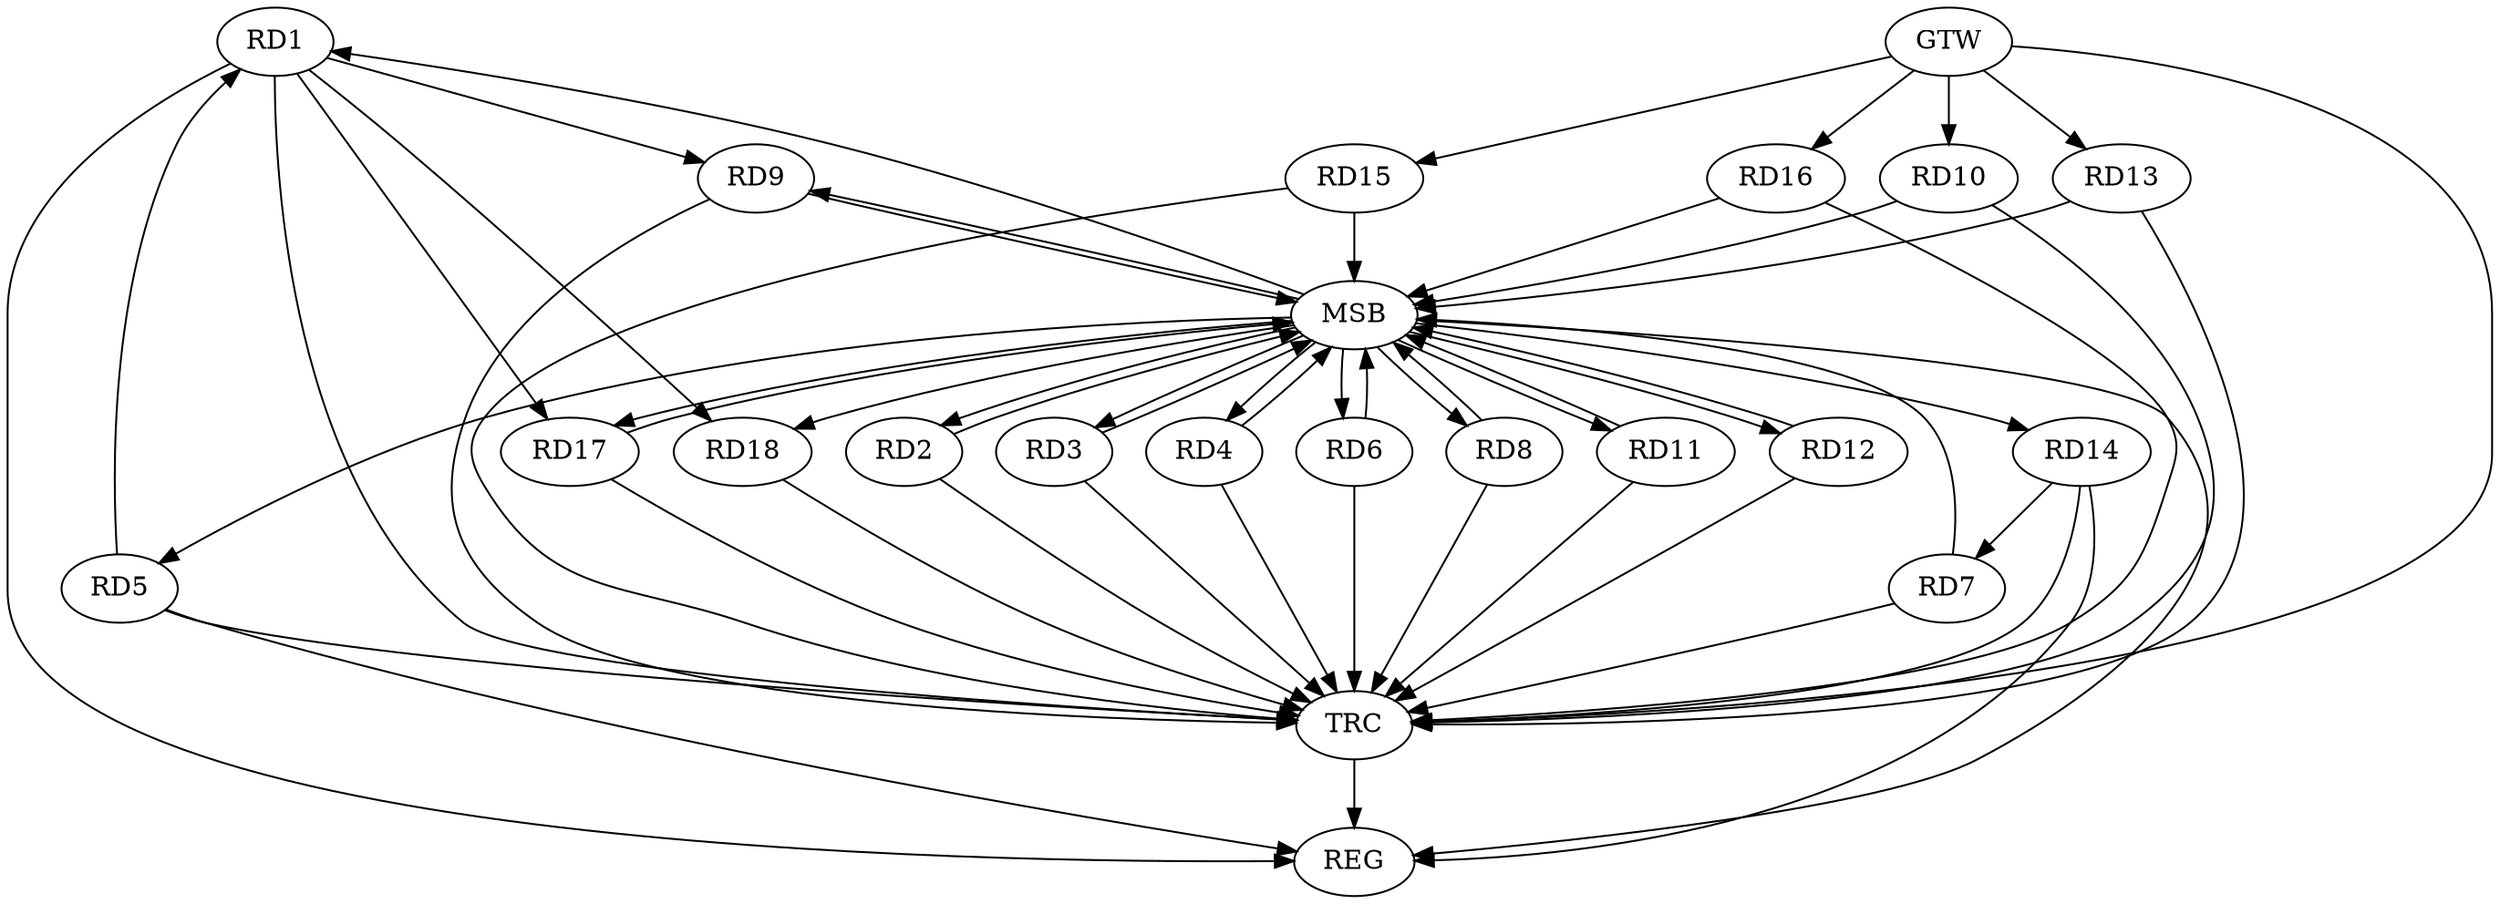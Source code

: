 strict digraph G {
  RD1 [ label="RD1" ];
  RD2 [ label="RD2" ];
  RD3 [ label="RD3" ];
  RD4 [ label="RD4" ];
  RD5 [ label="RD5" ];
  RD6 [ label="RD6" ];
  RD7 [ label="RD7" ];
  RD8 [ label="RD8" ];
  RD9 [ label="RD9" ];
  RD10 [ label="RD10" ];
  RD11 [ label="RD11" ];
  RD12 [ label="RD12" ];
  RD13 [ label="RD13" ];
  RD14 [ label="RD14" ];
  RD15 [ label="RD15" ];
  RD16 [ label="RD16" ];
  RD17 [ label="RD17" ];
  RD18 [ label="RD18" ];
  GTW [ label="GTW" ];
  REG [ label="REG" ];
  MSB [ label="MSB" ];
  TRC [ label="TRC" ];
  RD5 -> RD1;
  RD1 -> RD9;
  RD1 -> RD17;
  RD14 -> RD7;
  GTW -> RD10;
  GTW -> RD13;
  GTW -> RD15;
  GTW -> RD16;
  RD1 -> REG;
  RD5 -> REG;
  RD14 -> REG;
  RD2 -> MSB;
  MSB -> RD14;
  MSB -> REG;
  RD3 -> MSB;
  MSB -> RD1;
  MSB -> RD6;
  MSB -> RD8;
  RD4 -> MSB;
  MSB -> RD11;
  RD6 -> MSB;
  MSB -> RD5;
  MSB -> RD18;
  RD7 -> MSB;
  MSB -> RD4;
  MSB -> RD17;
  RD8 -> MSB;
  MSB -> RD3;
  RD9 -> MSB;
  MSB -> RD12;
  RD10 -> MSB;
  MSB -> RD2;
  RD11 -> MSB;
  RD12 -> MSB;
  MSB -> RD9;
  RD13 -> MSB;
  RD15 -> MSB;
  RD16 -> MSB;
  RD17 -> MSB;
  RD1 -> TRC;
  RD2 -> TRC;
  RD3 -> TRC;
  RD4 -> TRC;
  RD5 -> TRC;
  RD6 -> TRC;
  RD7 -> TRC;
  RD8 -> TRC;
  RD9 -> TRC;
  RD10 -> TRC;
  RD11 -> TRC;
  RD12 -> TRC;
  RD13 -> TRC;
  RD14 -> TRC;
  RD15 -> TRC;
  RD16 -> TRC;
  RD17 -> TRC;
  RD18 -> TRC;
  GTW -> TRC;
  TRC -> REG;
  RD1 -> RD18;
}
